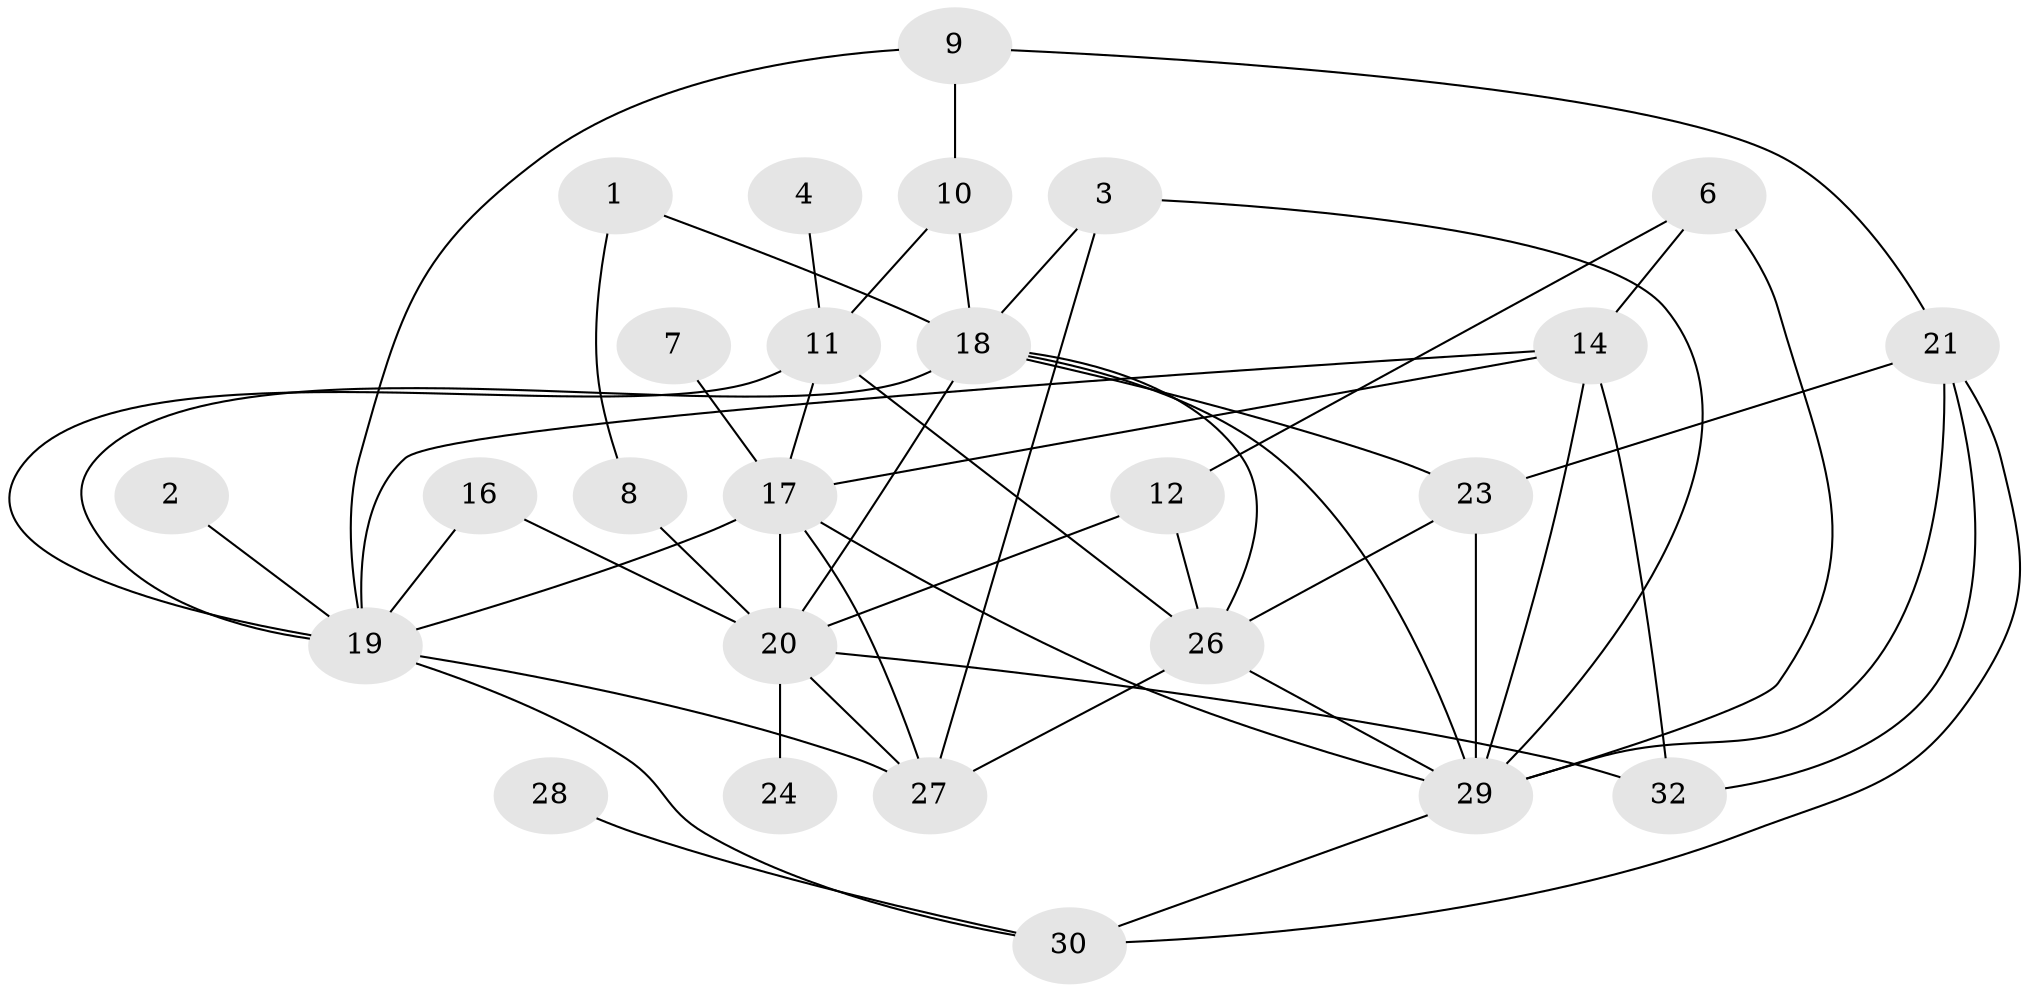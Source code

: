 // original degree distribution, {4: 0.23809523809523808, 2: 0.19047619047619047, 5: 0.07936507936507936, 1: 0.19047619047619047, 3: 0.19047619047619047, 0: 0.07936507936507936, 6: 0.015873015873015872, 11: 0.015873015873015872}
// Generated by graph-tools (version 1.1) at 2025/49/03/09/25 03:49:05]
// undirected, 26 vertices, 52 edges
graph export_dot {
graph [start="1"]
  node [color=gray90,style=filled];
  1;
  2;
  3;
  4;
  6;
  7;
  8;
  9;
  10;
  11;
  12;
  14;
  16;
  17;
  18;
  19;
  20;
  21;
  23;
  24;
  26;
  27;
  28;
  29;
  30;
  32;
  1 -- 8 [weight=1.0];
  1 -- 18 [weight=1.0];
  2 -- 19 [weight=1.0];
  3 -- 18 [weight=1.0];
  3 -- 27 [weight=1.0];
  3 -- 29 [weight=1.0];
  4 -- 11 [weight=1.0];
  6 -- 12 [weight=1.0];
  6 -- 14 [weight=1.0];
  6 -- 29 [weight=2.0];
  7 -- 17 [weight=1.0];
  8 -- 20 [weight=1.0];
  9 -- 10 [weight=1.0];
  9 -- 19 [weight=1.0];
  9 -- 21 [weight=1.0];
  10 -- 11 [weight=1.0];
  10 -- 18 [weight=1.0];
  11 -- 17 [weight=1.0];
  11 -- 19 [weight=1.0];
  11 -- 26 [weight=1.0];
  12 -- 20 [weight=1.0];
  12 -- 26 [weight=1.0];
  14 -- 17 [weight=1.0];
  14 -- 19 [weight=1.0];
  14 -- 29 [weight=1.0];
  14 -- 32 [weight=1.0];
  16 -- 19 [weight=1.0];
  16 -- 20 [weight=1.0];
  17 -- 19 [weight=1.0];
  17 -- 20 [weight=1.0];
  17 -- 27 [weight=1.0];
  17 -- 29 [weight=2.0];
  18 -- 19 [weight=1.0];
  18 -- 20 [weight=1.0];
  18 -- 23 [weight=1.0];
  18 -- 26 [weight=1.0];
  18 -- 29 [weight=1.0];
  19 -- 27 [weight=1.0];
  19 -- 30 [weight=1.0];
  20 -- 24 [weight=1.0];
  20 -- 27 [weight=1.0];
  20 -- 32 [weight=1.0];
  21 -- 23 [weight=1.0];
  21 -- 29 [weight=1.0];
  21 -- 30 [weight=1.0];
  21 -- 32 [weight=1.0];
  23 -- 26 [weight=1.0];
  23 -- 29 [weight=2.0];
  26 -- 27 [weight=1.0];
  26 -- 29 [weight=1.0];
  28 -- 30 [weight=1.0];
  29 -- 30 [weight=1.0];
}
